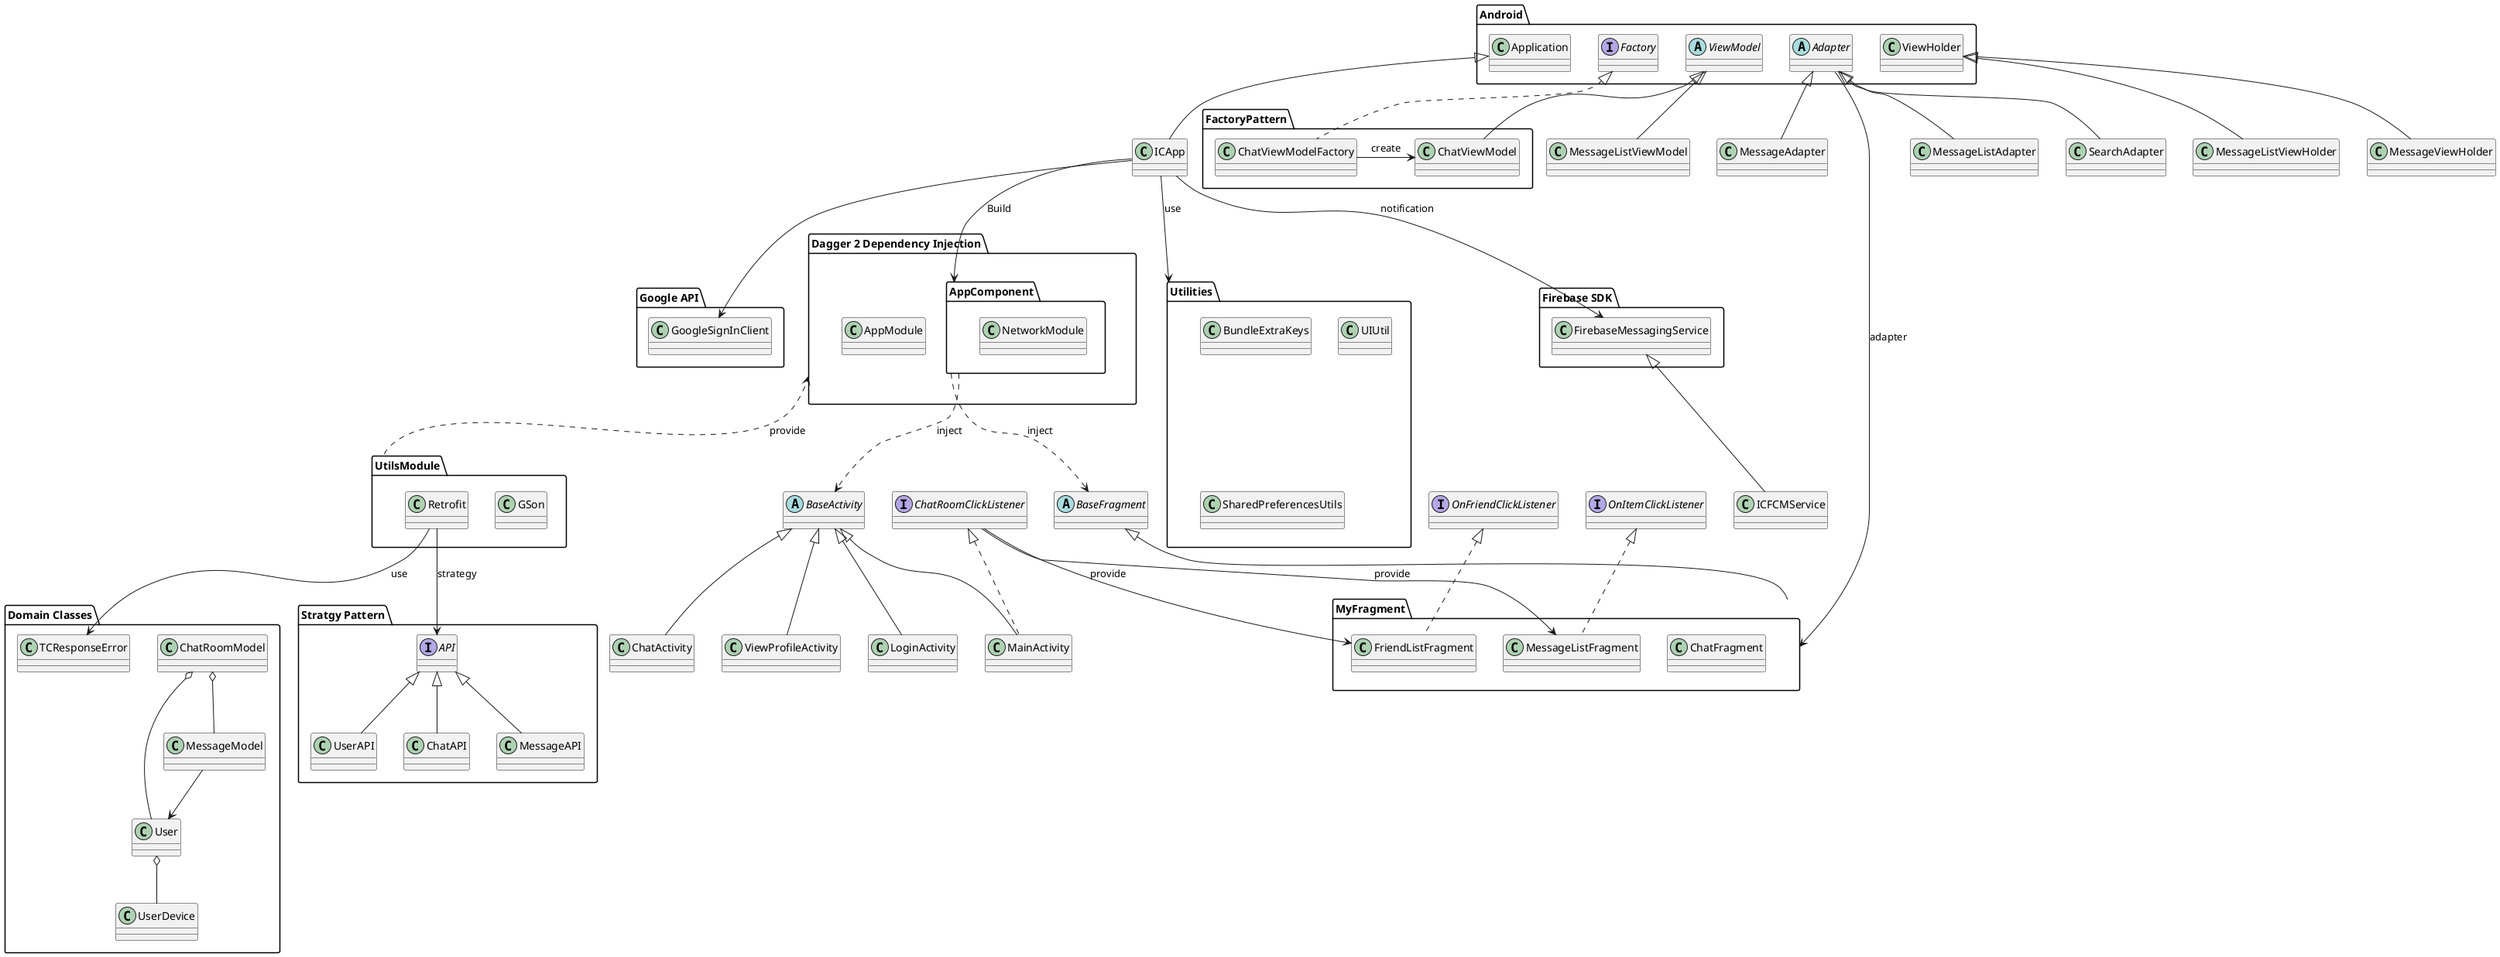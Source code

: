 @startuml
abstract class BaseActivity
abstract class BaseFragment
class MainActivity
class LoginActivity
class ChatActivity

package MyFragment {
    class ChatFragment
    class MessageListFragment
    class FriendListFragment
}

interface ChatRoomClickListener
interface OnFriendClickListener
interface OnItemClickListener

class MessageListViewModel
class ViewProfileActivity

class ICApp

package "Firebase SDK" {
class FirebaseMessagingService
}

package Utilities {
    class BundleExtraKeys
    class UIUtil
    class SharedPreferencesUtils
}

class ICFCMService

package "Domain Classes" {
    class MessageModel
    class ChatRoomModel
    class User
    class UserDevice
    class TCResponseError
}

package Android {
    class Application
    interface Factory
    abstract class ViewModel
    abstract class Adapter
    class ViewHolder
}

package "Google API" {
class GoogleSignInClient
}

package "Dagger 2 Dependency Injection" {
class AppModule
package AppComponent {
    class NetworkModule
}
}

package UtilsModule {
    class GSon
    class Retrofit
}

package "FactoryPattern" {
    class ChatViewModelFactory
    class ChatViewModel
}

package "Stratgy Pattern" {
interface API
class UserAPI
class ChatAPI
class MessageAPI
}

class MessageListAdapter
class MessageListViewHolder
class SearchAdapter
class MessageViewHolder
class MessageAdapter


Application <|-- ICApp
ICApp --> AppComponent : Build
ICApp --> GoogleSignInClient

AppComponent ..> BaseActivity: inject
AppComponent ..> BaseFragment: inject

"Dagger 2 Dependency Injection" <.. UtilsModule: provide

BaseActivity <|-- MainActivity
ChatRoomClickListener <|.. MainActivity
BaseActivity <|-- LoginActivity
BaseActivity <|-- ChatActivity
BaseActivity <|-- ViewProfileActivity

BaseFragment <|-- MyFragment

API <|-- UserAPI
API <|-- ChatAPI
API <|-- MessageAPI

Retrofit --> API: strategy
Retrofit --> TCResponseError: use

ChatRoomModel o-- User
ChatRoomModel o-- MessageModel
MessageModel --> User
User o-- UserDevice

Factory <|.. ChatViewModelFactory
ViewModel <|-- ChatViewModel
ViewModel <|-- MessageListViewModel
ICApp --> Utilities: use
ICApp --> FirebaseMessagingService: notification
ChatViewModelFactory -> ChatViewModel : create
FirebaseMessagingService <|-- ICFCMService

OnFriendClickListener <|.. FriendListFragment
OnItemClickListener <|.. MessageListFragment

ChatRoomClickListener --> FriendListFragment: provide
ChatRoomClickListener --> MessageListFragment: provide

Adapter <|-- MessageAdapter
Adapter <|-- MessageListAdapter
Adapter <|-- SearchAdapter

Adapter --> MyFragment : adapter

ViewHolder <|-- MessageListViewHolder
ViewHolder <|-- MessageViewHolder

@enduml